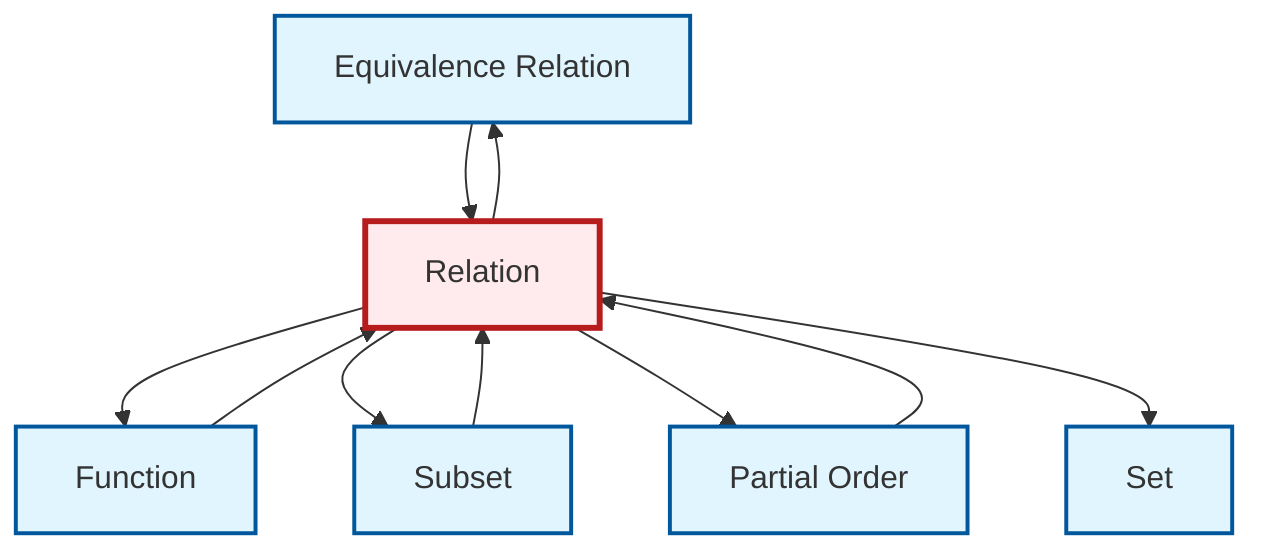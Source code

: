 graph TD
    classDef definition fill:#e1f5fe,stroke:#01579b,stroke-width:2px
    classDef theorem fill:#f3e5f5,stroke:#4a148c,stroke-width:2px
    classDef axiom fill:#fff3e0,stroke:#e65100,stroke-width:2px
    classDef example fill:#e8f5e9,stroke:#1b5e20,stroke-width:2px
    classDef current fill:#ffebee,stroke:#b71c1c,stroke-width:3px
    def-equivalence-relation["Equivalence Relation"]:::definition
    def-function["Function"]:::definition
    def-relation["Relation"]:::definition
    def-subset["Subset"]:::definition
    def-partial-order["Partial Order"]:::definition
    def-set["Set"]:::definition
    def-equivalence-relation --> def-relation
    def-subset --> def-relation
    def-relation --> def-function
    def-partial-order --> def-relation
    def-relation --> def-subset
    def-relation --> def-partial-order
    def-relation --> def-equivalence-relation
    def-function --> def-relation
    def-relation --> def-set
    class def-relation current